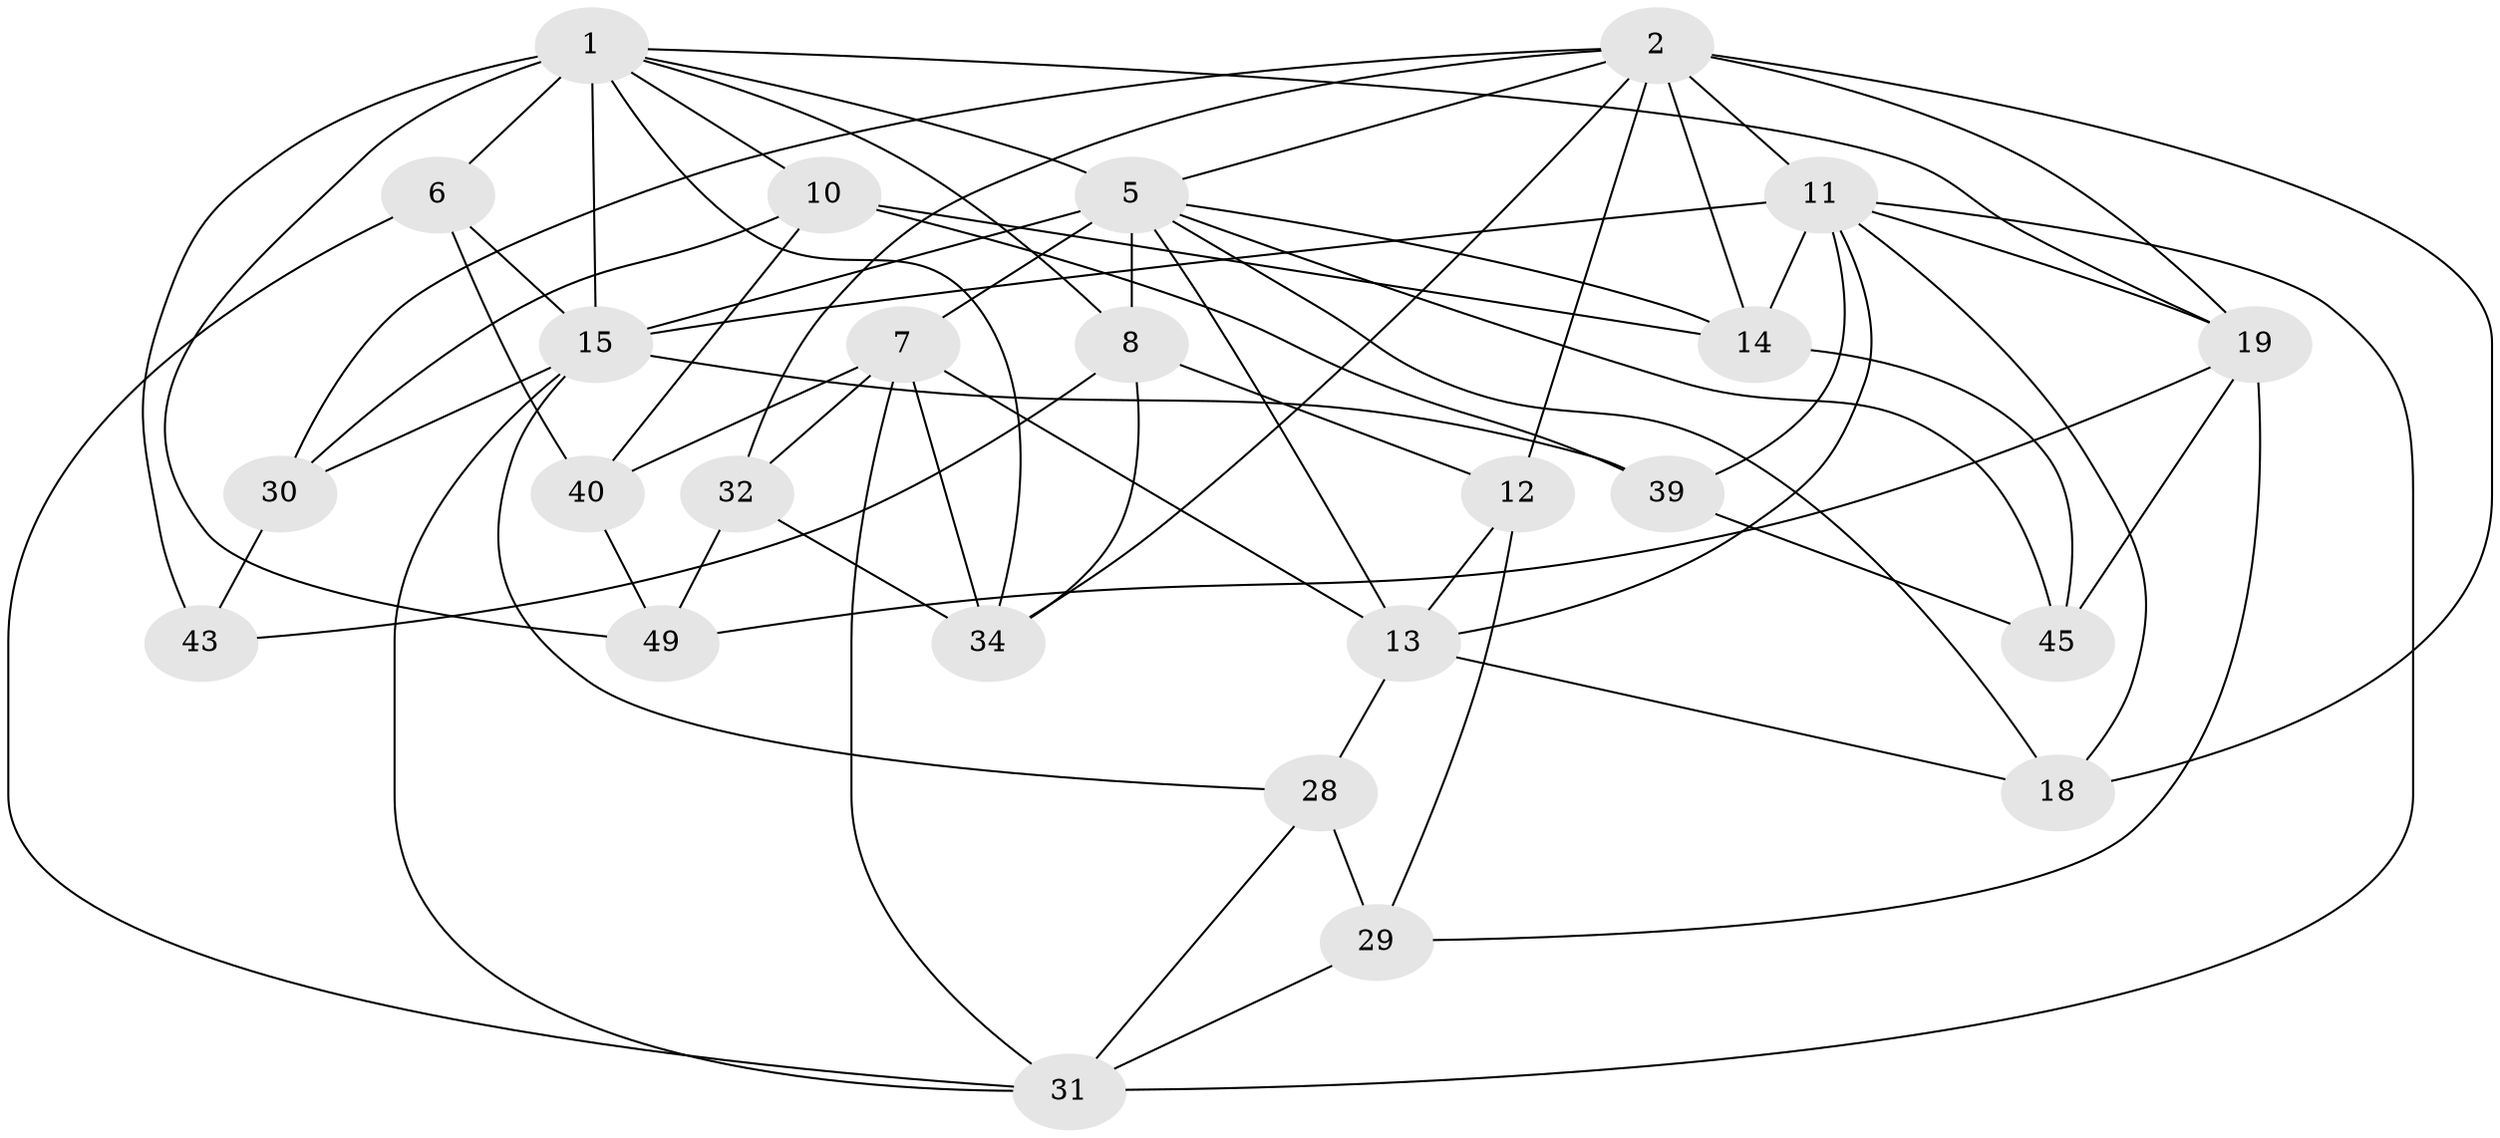 // original degree distribution, {4: 1.0}
// Generated by graph-tools (version 1.1) at 2025/16/03/09/25 04:16:35]
// undirected, 25 vertices, 67 edges
graph export_dot {
graph [start="1"]
  node [color=gray90,style=filled];
  1 [super="+4+44+33"];
  2 [super="+24+3"];
  5 [super="+42+46+20"];
  6;
  7 [super="+50+9"];
  8 [super="+17"];
  10 [super="+16"];
  11 [super="+35+23"];
  12;
  13 [super="+25"];
  14 [super="+27"];
  15 [super="+21"];
  18;
  19 [super="+47"];
  28;
  29;
  30;
  31 [super="+37"];
  32;
  34 [super="+36"];
  39;
  40;
  43;
  45;
  49;
  1 -- 34;
  1 -- 43 [weight=2];
  1 -- 49;
  1 -- 10;
  1 -- 15;
  1 -- 8;
  1 -- 19;
  1 -- 5;
  1 -- 6;
  2 -- 30;
  2 -- 18;
  2 -- 34;
  2 -- 11 [weight=2];
  2 -- 32;
  2 -- 19;
  2 -- 12;
  2 -- 14;
  2 -- 5;
  5 -- 15 [weight=2];
  5 -- 18;
  5 -- 14;
  5 -- 45;
  5 -- 8 [weight=2];
  5 -- 7 [weight=2];
  5 -- 13;
  6 -- 40;
  6 -- 31;
  6 -- 15;
  7 -- 34 [weight=2];
  7 -- 32;
  7 -- 40;
  7 -- 31;
  7 -- 13;
  8 -- 43;
  8 -- 34;
  8 -- 12;
  10 -- 14 [weight=2];
  10 -- 40;
  10 -- 30;
  10 -- 39;
  11 -- 14;
  11 -- 39;
  11 -- 18;
  11 -- 15 [weight=2];
  11 -- 31;
  11 -- 19;
  11 -- 13;
  12 -- 29;
  12 -- 13;
  13 -- 28;
  13 -- 18;
  14 -- 45;
  15 -- 30;
  15 -- 39;
  15 -- 28;
  15 -- 31;
  19 -- 45;
  19 -- 49;
  19 -- 29;
  28 -- 31;
  28 -- 29;
  29 -- 31;
  30 -- 43;
  32 -- 34;
  32 -- 49;
  39 -- 45;
  40 -- 49;
}
